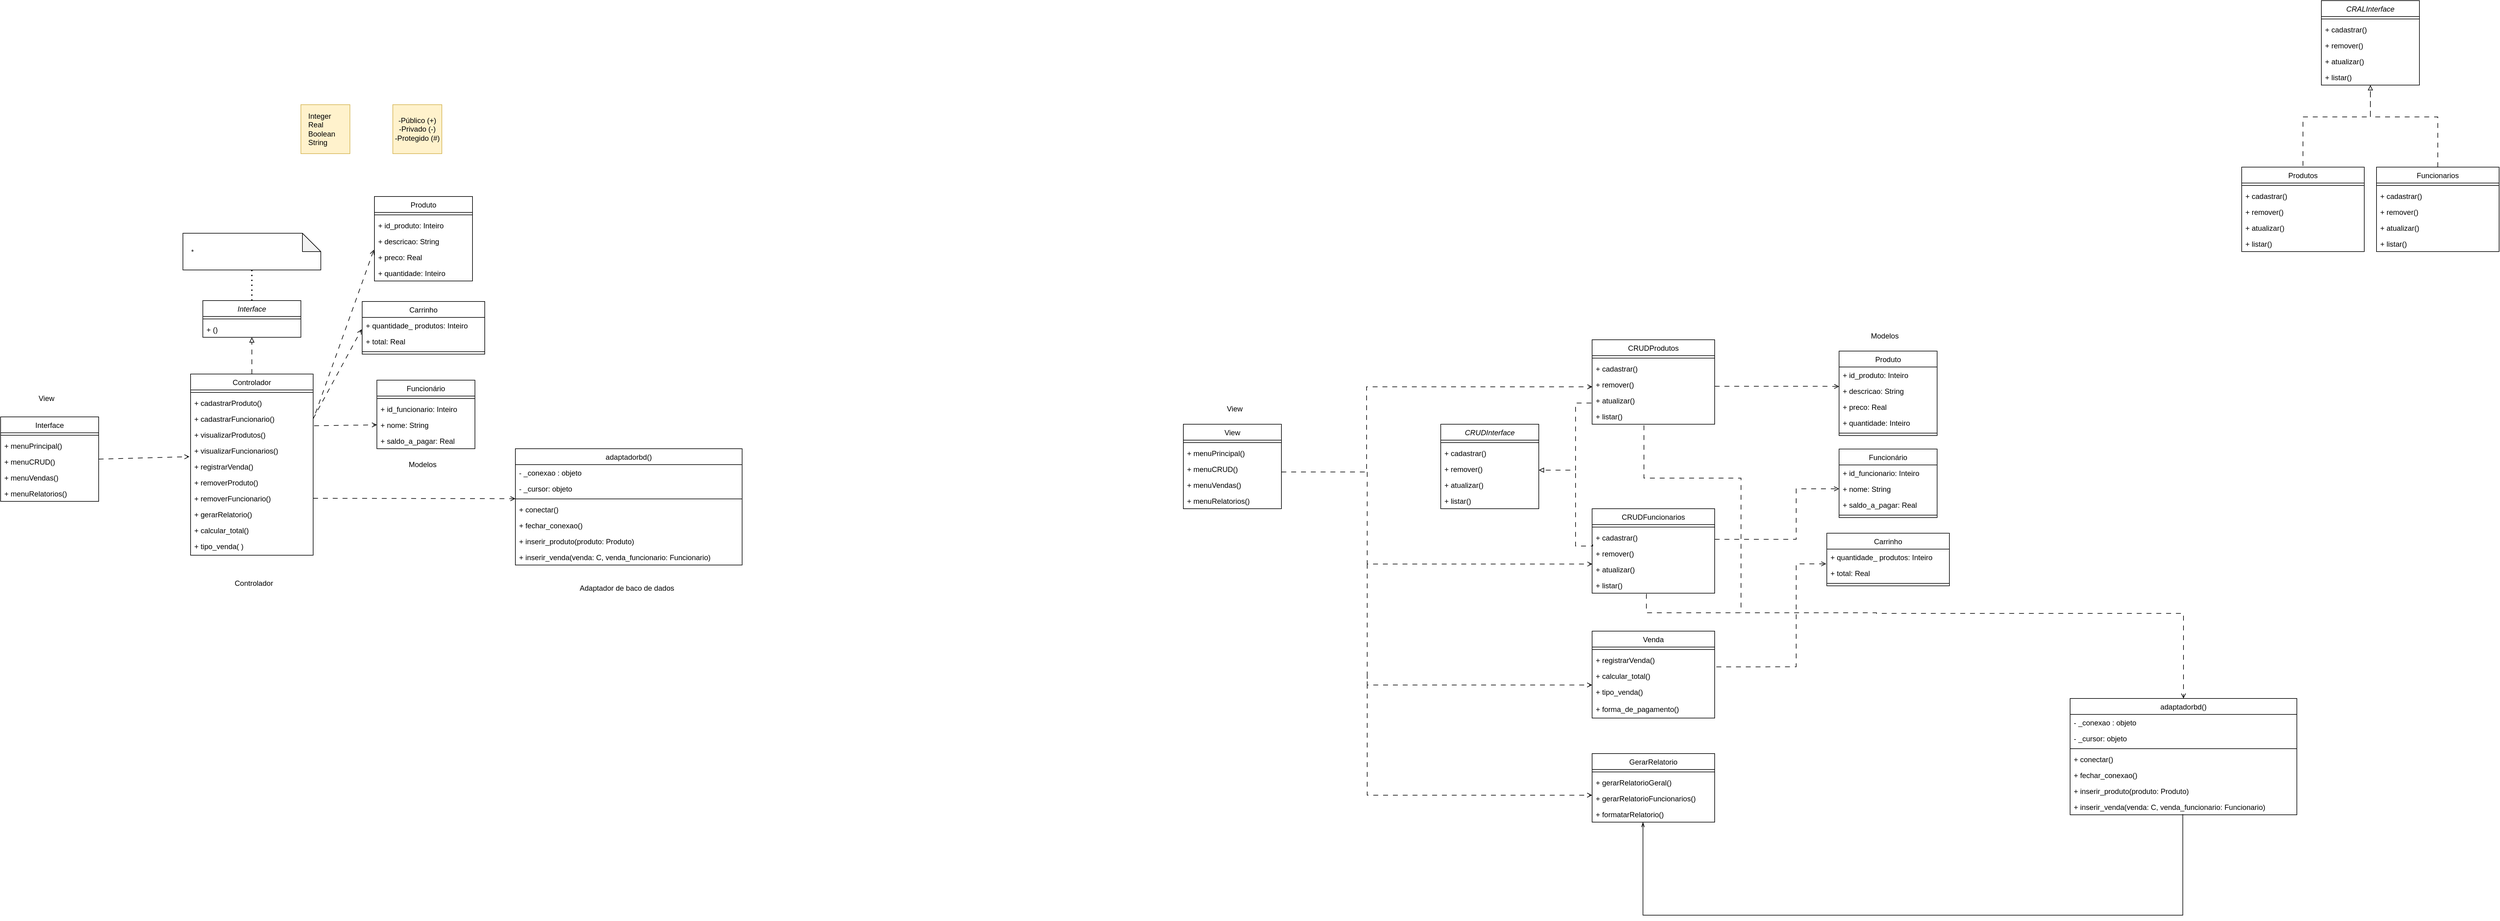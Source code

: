 <mxfile version="24.9.1">
  <diagram id="C5RBs43oDa-KdzZeNtuy" name="Page-1">
    <mxGraphModel dx="2501" dy="780" grid="1" gridSize="10" guides="1" tooltips="1" connect="1" arrows="1" fold="1" page="1" pageScale="1" pageWidth="827" pageHeight="1169" math="0" shadow="0">
      <root>
        <mxCell id="WIyWlLk6GJQsqaUBKTNV-0" />
        <mxCell id="WIyWlLk6GJQsqaUBKTNV-1" parent="WIyWlLk6GJQsqaUBKTNV-0" />
        <mxCell id="prRlPO60MHq-7r3GyFWO-28" value="" style="whiteSpace=wrap;html=1;aspect=fixed;fillColor=#fff2cc;strokeColor=#d6b656;" parent="WIyWlLk6GJQsqaUBKTNV-1" vertex="1">
          <mxGeometry x="440" y="220" width="80" height="80" as="geometry" />
        </mxCell>
        <mxCell id="zkfFHV4jXpPFQw0GAbJ--6" value="Controlador" style="swimlane;fontStyle=0;align=center;verticalAlign=top;childLayout=stackLayout;horizontal=1;startSize=26;horizontalStack=0;resizeParent=1;resizeLast=0;collapsible=1;marginBottom=0;rounded=0;shadow=0;strokeWidth=1;" parent="WIyWlLk6GJQsqaUBKTNV-1" vertex="1">
          <mxGeometry x="110" y="660" width="200" height="296" as="geometry">
            <mxRectangle x="130" y="380" width="160" height="26" as="alternateBounds" />
          </mxGeometry>
        </mxCell>
        <mxCell id="zkfFHV4jXpPFQw0GAbJ--9" value="" style="line;html=1;strokeWidth=1;align=left;verticalAlign=middle;spacingTop=-1;spacingLeft=3;spacingRight=3;rotatable=0;labelPosition=right;points=[];portConstraint=eastwest;" parent="zkfFHV4jXpPFQw0GAbJ--6" vertex="1">
          <mxGeometry y="26" width="200" height="8" as="geometry" />
        </mxCell>
        <mxCell id="prRlPO60MHq-7r3GyFWO-3" value="+ cadastrarProduto()" style="text;align=left;verticalAlign=top;spacingLeft=4;spacingRight=4;overflow=hidden;rotatable=0;points=[[0,0.5],[1,0.5]];portConstraint=eastwest;" parent="zkfFHV4jXpPFQw0GAbJ--6" vertex="1">
          <mxGeometry y="34" width="200" height="26" as="geometry" />
        </mxCell>
        <mxCell id="prRlPO60MHq-7r3GyFWO-4" value="+ cadastrarFuncionario()" style="text;align=left;verticalAlign=top;spacingLeft=4;spacingRight=4;overflow=hidden;rotatable=0;points=[[0,0.5],[1,0.5]];portConstraint=eastwest;" parent="zkfFHV4jXpPFQw0GAbJ--6" vertex="1">
          <mxGeometry y="60" width="200" height="26" as="geometry" />
        </mxCell>
        <mxCell id="prRlPO60MHq-7r3GyFWO-9" value="+ visualizarProdutos()" style="text;align=left;verticalAlign=top;spacingLeft=4;spacingRight=4;overflow=hidden;rotatable=0;points=[[0,0.5],[1,0.5]];portConstraint=eastwest;" parent="zkfFHV4jXpPFQw0GAbJ--6" vertex="1">
          <mxGeometry y="86" width="200" height="26" as="geometry" />
        </mxCell>
        <mxCell id="prRlPO60MHq-7r3GyFWO-10" value="+ visualizarFuncionarios()" style="text;align=left;verticalAlign=top;spacingLeft=4;spacingRight=4;overflow=hidden;rotatable=0;points=[[0,0.5],[1,0.5]];portConstraint=eastwest;" parent="zkfFHV4jXpPFQw0GAbJ--6" vertex="1">
          <mxGeometry y="112" width="200" height="26" as="geometry" />
        </mxCell>
        <mxCell id="prRlPO60MHq-7r3GyFWO-11" value="+ registrarVenda()" style="text;align=left;verticalAlign=top;spacingLeft=4;spacingRight=4;overflow=hidden;rotatable=0;points=[[0,0.5],[1,0.5]];portConstraint=eastwest;" parent="zkfFHV4jXpPFQw0GAbJ--6" vertex="1">
          <mxGeometry y="138" width="200" height="26" as="geometry" />
        </mxCell>
        <mxCell id="prRlPO60MHq-7r3GyFWO-12" value="+ removerProduto()" style="text;align=left;verticalAlign=top;spacingLeft=4;spacingRight=4;overflow=hidden;rotatable=0;points=[[0,0.5],[1,0.5]];portConstraint=eastwest;" parent="zkfFHV4jXpPFQw0GAbJ--6" vertex="1">
          <mxGeometry y="164" width="200" height="26" as="geometry" />
        </mxCell>
        <mxCell id="prRlPO60MHq-7r3GyFWO-13" value="+ removerFuncionario()" style="text;align=left;verticalAlign=top;spacingLeft=4;spacingRight=4;overflow=hidden;rotatable=0;points=[[0,0.5],[1,0.5]];portConstraint=eastwest;" parent="zkfFHV4jXpPFQw0GAbJ--6" vertex="1">
          <mxGeometry y="190" width="200" height="26" as="geometry" />
        </mxCell>
        <mxCell id="prRlPO60MHq-7r3GyFWO-14" value="+ gerarRelatorio()" style="text;align=left;verticalAlign=top;spacingLeft=4;spacingRight=4;overflow=hidden;rotatable=0;points=[[0,0.5],[1,0.5]];portConstraint=eastwest;" parent="zkfFHV4jXpPFQw0GAbJ--6" vertex="1">
          <mxGeometry y="216" width="200" height="26" as="geometry" />
        </mxCell>
        <mxCell id="prRlPO60MHq-7r3GyFWO-75" value="+ calcular_total()" style="text;align=left;verticalAlign=top;spacingLeft=4;spacingRight=4;overflow=hidden;rotatable=0;points=[[0,0.5],[1,0.5]];portConstraint=eastwest;" parent="zkfFHV4jXpPFQw0GAbJ--6" vertex="1">
          <mxGeometry y="242" width="200" height="26" as="geometry" />
        </mxCell>
        <mxCell id="prRlPO60MHq-7r3GyFWO-76" value="+ tipo_venda( )" style="text;align=left;verticalAlign=top;spacingLeft=4;spacingRight=4;overflow=hidden;rotatable=0;points=[[0,0.5],[1,0.5]];portConstraint=eastwest;" parent="zkfFHV4jXpPFQw0GAbJ--6" vertex="1">
          <mxGeometry y="268" width="200" height="28" as="geometry" />
        </mxCell>
        <mxCell id="prRlPO60MHq-7r3GyFWO-15" value="Produto" style="swimlane;fontStyle=0;align=center;verticalAlign=top;childLayout=stackLayout;horizontal=1;startSize=26;horizontalStack=0;resizeParent=1;resizeLast=0;collapsible=1;marginBottom=0;rounded=0;shadow=0;strokeWidth=1;" parent="WIyWlLk6GJQsqaUBKTNV-1" vertex="1">
          <mxGeometry x="410" y="370" width="160" height="138" as="geometry">
            <mxRectangle x="130" y="380" width="160" height="26" as="alternateBounds" />
          </mxGeometry>
        </mxCell>
        <mxCell id="prRlPO60MHq-7r3GyFWO-16" value="" style="line;html=1;strokeWidth=1;align=left;verticalAlign=middle;spacingTop=-1;spacingLeft=3;spacingRight=3;rotatable=0;labelPosition=right;points=[];portConstraint=eastwest;" parent="prRlPO60MHq-7r3GyFWO-15" vertex="1">
          <mxGeometry y="26" width="160" height="8" as="geometry" />
        </mxCell>
        <mxCell id="prRlPO60MHq-7r3GyFWO-56" value="+ id_produto: Inteiro" style="text;align=left;verticalAlign=top;spacingLeft=4;spacingRight=4;overflow=hidden;rotatable=0;points=[[0,0.5],[1,0.5]];portConstraint=eastwest;" parent="prRlPO60MHq-7r3GyFWO-15" vertex="1">
          <mxGeometry y="34" width="160" height="26" as="geometry" />
        </mxCell>
        <mxCell id="prRlPO60MHq-7r3GyFWO-17" value="+ descricao: String" style="text;align=left;verticalAlign=top;spacingLeft=4;spacingRight=4;overflow=hidden;rotatable=0;points=[[0,0.5],[1,0.5]];portConstraint=eastwest;" parent="prRlPO60MHq-7r3GyFWO-15" vertex="1">
          <mxGeometry y="60" width="160" height="26" as="geometry" />
        </mxCell>
        <mxCell id="prRlPO60MHq-7r3GyFWO-18" value="+ preco: Real" style="text;align=left;verticalAlign=top;spacingLeft=4;spacingRight=4;overflow=hidden;rotatable=0;points=[[0,0.5],[1,0.5]];portConstraint=eastwest;" parent="prRlPO60MHq-7r3GyFWO-15" vertex="1">
          <mxGeometry y="86" width="160" height="26" as="geometry" />
        </mxCell>
        <mxCell id="prRlPO60MHq-7r3GyFWO-19" value="+ quantidade: Inteiro" style="text;align=left;verticalAlign=top;spacingLeft=4;spacingRight=4;overflow=hidden;rotatable=0;points=[[0,0.5],[1,0.5]];portConstraint=eastwest;" parent="prRlPO60MHq-7r3GyFWO-15" vertex="1">
          <mxGeometry y="112" width="160" height="26" as="geometry" />
        </mxCell>
        <mxCell id="prRlPO60MHq-7r3GyFWO-25" value="-Público (+)&lt;br&gt;-Privado (-)&lt;br&gt;-Protegido (#)" style="text;html=1;align=center;verticalAlign=middle;whiteSpace=wrap;rounded=0;" parent="WIyWlLk6GJQsqaUBKTNV-1" vertex="1">
          <mxGeometry x="440" y="220" width="80" height="80" as="geometry" />
        </mxCell>
        <mxCell id="prRlPO60MHq-7r3GyFWO-26" value="" style="whiteSpace=wrap;html=1;aspect=fixed;fillColor=#fff2cc;strokeColor=#d6b656;" parent="WIyWlLk6GJQsqaUBKTNV-1" vertex="1">
          <mxGeometry x="290" y="220" width="80" height="80" as="geometry" />
        </mxCell>
        <mxCell id="prRlPO60MHq-7r3GyFWO-27" value="Integer&lt;div&gt;Real&lt;/div&gt;&lt;div&gt;Boolean&lt;/div&gt;&lt;div&gt;String&lt;/div&gt;" style="text;html=1;align=left;verticalAlign=middle;whiteSpace=wrap;rounded=0;" parent="WIyWlLk6GJQsqaUBKTNV-1" vertex="1">
          <mxGeometry x="300" y="230" width="60" height="60" as="geometry" />
        </mxCell>
        <mxCell id="prRlPO60MHq-7r3GyFWO-29" value="Funcionário" style="swimlane;fontStyle=0;align=center;verticalAlign=top;childLayout=stackLayout;horizontal=1;startSize=26;horizontalStack=0;resizeParent=1;resizeLast=0;collapsible=1;marginBottom=0;rounded=0;shadow=0;strokeWidth=1;" parent="WIyWlLk6GJQsqaUBKTNV-1" vertex="1">
          <mxGeometry x="414" y="670" width="160" height="112" as="geometry">
            <mxRectangle x="130" y="380" width="160" height="26" as="alternateBounds" />
          </mxGeometry>
        </mxCell>
        <mxCell id="prRlPO60MHq-7r3GyFWO-30" value="" style="line;html=1;strokeWidth=1;align=left;verticalAlign=middle;spacingTop=-1;spacingLeft=3;spacingRight=3;rotatable=0;labelPosition=right;points=[];portConstraint=eastwest;" parent="prRlPO60MHq-7r3GyFWO-29" vertex="1">
          <mxGeometry y="26" width="160" height="8" as="geometry" />
        </mxCell>
        <mxCell id="prRlPO60MHq-7r3GyFWO-55" value="+ id_funcionario: Inteiro" style="text;align=left;verticalAlign=top;spacingLeft=4;spacingRight=4;overflow=hidden;rotatable=0;points=[[0,0.5],[1,0.5]];portConstraint=eastwest;" parent="prRlPO60MHq-7r3GyFWO-29" vertex="1">
          <mxGeometry y="34" width="160" height="26" as="geometry" />
        </mxCell>
        <mxCell id="prRlPO60MHq-7r3GyFWO-31" value="+ nome: String" style="text;align=left;verticalAlign=top;spacingLeft=4;spacingRight=4;overflow=hidden;rotatable=0;points=[[0,0.5],[1,0.5]];portConstraint=eastwest;" parent="prRlPO60MHq-7r3GyFWO-29" vertex="1">
          <mxGeometry y="60" width="160" height="26" as="geometry" />
        </mxCell>
        <mxCell id="prRlPO60MHq-7r3GyFWO-32" value="+ saldo_a_pagar: Real" style="text;align=left;verticalAlign=top;spacingLeft=4;spacingRight=4;overflow=hidden;rotatable=0;points=[[0,0.5],[1,0.5]];portConstraint=eastwest;" parent="prRlPO60MHq-7r3GyFWO-29" vertex="1">
          <mxGeometry y="86" width="160" height="26" as="geometry" />
        </mxCell>
        <mxCell id="prRlPO60MHq-7r3GyFWO-34" value="" style="endArrow=open;html=1;rounded=0;dashed=1;endFill=0;dashPattern=8 8;exitX=1;exitY=0.5;exitDx=0;exitDy=0;" parent="WIyWlLk6GJQsqaUBKTNV-1" source="prRlPO60MHq-7r3GyFWO-35" edge="1">
          <mxGeometry width="50" height="50" relative="1" as="geometry">
            <mxPoint x="-50" y="797" as="sourcePoint" />
            <mxPoint x="108" y="795" as="targetPoint" />
          </mxGeometry>
        </mxCell>
        <mxCell id="prRlPO60MHq-7r3GyFWO-35" value="Interface" style="swimlane;fontStyle=0;align=center;verticalAlign=top;childLayout=stackLayout;horizontal=1;startSize=26;horizontalStack=0;resizeParent=1;resizeLast=0;collapsible=1;marginBottom=0;rounded=0;shadow=0;strokeWidth=1;" parent="WIyWlLk6GJQsqaUBKTNV-1" vertex="1">
          <mxGeometry x="-200" y="730" width="160" height="138" as="geometry">
            <mxRectangle x="340" y="380" width="170" height="26" as="alternateBounds" />
          </mxGeometry>
        </mxCell>
        <mxCell id="prRlPO60MHq-7r3GyFWO-36" value="" style="line;html=1;strokeWidth=1;align=left;verticalAlign=middle;spacingTop=-1;spacingLeft=3;spacingRight=3;rotatable=0;labelPosition=right;points=[];portConstraint=eastwest;" parent="prRlPO60MHq-7r3GyFWO-35" vertex="1">
          <mxGeometry y="26" width="160" height="8" as="geometry" />
        </mxCell>
        <mxCell id="prRlPO60MHq-7r3GyFWO-37" value="+ menuPrincipal()" style="text;align=left;verticalAlign=top;spacingLeft=4;spacingRight=4;overflow=hidden;rotatable=0;points=[[0,0.5],[1,0.5]];portConstraint=eastwest;" parent="prRlPO60MHq-7r3GyFWO-35" vertex="1">
          <mxGeometry y="34" width="160" height="26" as="geometry" />
        </mxCell>
        <mxCell id="hAtutP5H7CcUfBfFtcGB-0" value="+ menuCRUD()" style="text;align=left;verticalAlign=top;spacingLeft=4;spacingRight=4;overflow=hidden;rotatable=0;points=[[0,0.5],[1,0.5]];portConstraint=eastwest;" parent="prRlPO60MHq-7r3GyFWO-35" vertex="1">
          <mxGeometry y="60" width="160" height="26" as="geometry" />
        </mxCell>
        <mxCell id="prRlPO60MHq-7r3GyFWO-39" value="+ menuVendas()" style="text;align=left;verticalAlign=top;spacingLeft=4;spacingRight=4;overflow=hidden;rotatable=0;points=[[0,0.5],[1,0.5]];portConstraint=eastwest;" parent="prRlPO60MHq-7r3GyFWO-35" vertex="1">
          <mxGeometry y="86" width="160" height="26" as="geometry" />
        </mxCell>
        <mxCell id="prRlPO60MHq-7r3GyFWO-38" value="+ menuRelatorios()" style="text;align=left;verticalAlign=top;spacingLeft=4;spacingRight=4;overflow=hidden;rotatable=0;points=[[0,0.5],[1,0.5]];portConstraint=eastwest;" parent="prRlPO60MHq-7r3GyFWO-35" vertex="1">
          <mxGeometry y="112" width="160" height="26" as="geometry" />
        </mxCell>
        <mxCell id="prRlPO60MHq-7r3GyFWO-40" value="" style="endArrow=open;html=1;rounded=0;dashed=1;endFill=0;dashPattern=8 8;exitX=1.019;exitY=0.154;exitDx=0;exitDy=0;exitPerimeter=0;entryX=-0.006;entryY=0.038;entryDx=0;entryDy=0;entryPerimeter=0;" parent="WIyWlLk6GJQsqaUBKTNV-1" source="prRlPO60MHq-7r3GyFWO-4" target="prRlPO60MHq-7r3GyFWO-18" edge="1">
          <mxGeometry width="50" height="50" relative="1" as="geometry">
            <mxPoint x="-30" y="806" as="sourcePoint" />
            <mxPoint x="118" y="805" as="targetPoint" />
          </mxGeometry>
        </mxCell>
        <mxCell id="prRlPO60MHq-7r3GyFWO-41" value="" style="endArrow=open;html=1;rounded=0;dashed=1;endFill=0;dashPattern=8 8;entryX=0;entryY=0.5;entryDx=0;entryDy=0;exitX=1.008;exitY=-0.058;exitDx=0;exitDy=0;exitPerimeter=0;" parent="WIyWlLk6GJQsqaUBKTNV-1" source="prRlPO60MHq-7r3GyFWO-9" target="prRlPO60MHq-7r3GyFWO-31" edge="1">
          <mxGeometry width="50" height="50" relative="1" as="geometry">
            <mxPoint x="311" y="743" as="sourcePoint" />
            <mxPoint x="399" y="631" as="targetPoint" />
          </mxGeometry>
        </mxCell>
        <mxCell id="prRlPO60MHq-7r3GyFWO-42" value="" style="endArrow=open;html=1;rounded=0;dashed=1;endFill=0;dashPattern=8 8;exitX=1;exitY=0.5;exitDx=0;exitDy=0;" parent="WIyWlLk6GJQsqaUBKTNV-1" source="prRlPO60MHq-7r3GyFWO-13" target="prRlPO60MHq-7r3GyFWO-44" edge="1">
          <mxGeometry width="50" height="50" relative="1" as="geometry">
            <mxPoint x="273.04" y="840.0" as="sourcePoint" />
            <mxPoint x="620" y="830" as="targetPoint" />
            <Array as="points" />
          </mxGeometry>
        </mxCell>
        <mxCell id="prRlPO60MHq-7r3GyFWO-43" value="adaptadorbd()" style="swimlane;fontStyle=0;align=center;verticalAlign=top;childLayout=stackLayout;horizontal=1;startSize=26;horizontalStack=0;resizeParent=1;resizeLast=0;collapsible=1;marginBottom=0;rounded=0;shadow=0;strokeWidth=1;" parent="WIyWlLk6GJQsqaUBKTNV-1" vertex="1">
          <mxGeometry x="640" y="782" width="370" height="190" as="geometry">
            <mxRectangle x="130" y="380" width="160" height="26" as="alternateBounds" />
          </mxGeometry>
        </mxCell>
        <mxCell id="prRlPO60MHq-7r3GyFWO-45" value="- _conexao : objeto" style="text;align=left;verticalAlign=top;spacingLeft=4;spacingRight=4;overflow=hidden;rotatable=0;points=[[0,0.5],[1,0.5]];portConstraint=eastwest;" parent="prRlPO60MHq-7r3GyFWO-43" vertex="1">
          <mxGeometry y="26" width="370" height="26" as="geometry" />
        </mxCell>
        <mxCell id="prRlPO60MHq-7r3GyFWO-61" value="- _cursor: objeto" style="text;align=left;verticalAlign=top;spacingLeft=4;spacingRight=4;overflow=hidden;rotatable=0;points=[[0,0.5],[1,0.5]];portConstraint=eastwest;" parent="prRlPO60MHq-7r3GyFWO-43" vertex="1">
          <mxGeometry y="52" width="370" height="26" as="geometry" />
        </mxCell>
        <mxCell id="prRlPO60MHq-7r3GyFWO-44" value="" style="line;html=1;strokeWidth=1;align=left;verticalAlign=middle;spacingTop=-1;spacingLeft=3;spacingRight=3;rotatable=0;labelPosition=right;points=[];portConstraint=eastwest;" parent="prRlPO60MHq-7r3GyFWO-43" vertex="1">
          <mxGeometry y="78" width="370" height="8" as="geometry" />
        </mxCell>
        <mxCell id="prRlPO60MHq-7r3GyFWO-46" value="+ conectar()" style="text;align=left;verticalAlign=top;spacingLeft=4;spacingRight=4;overflow=hidden;rotatable=0;points=[[0,0.5],[1,0.5]];portConstraint=eastwest;" parent="prRlPO60MHq-7r3GyFWO-43" vertex="1">
          <mxGeometry y="86" width="370" height="26" as="geometry" />
        </mxCell>
        <mxCell id="prRlPO60MHq-7r3GyFWO-63" value="+ fechar_conexao()" style="text;align=left;verticalAlign=top;spacingLeft=4;spacingRight=4;overflow=hidden;rotatable=0;points=[[0,0.5],[1,0.5]];portConstraint=eastwest;" parent="prRlPO60MHq-7r3GyFWO-43" vertex="1">
          <mxGeometry y="112" width="370" height="26" as="geometry" />
        </mxCell>
        <mxCell id="prRlPO60MHq-7r3GyFWO-64" value="+ inserir_produto(produto: Produto)" style="text;align=left;verticalAlign=top;spacingLeft=4;spacingRight=4;overflow=hidden;rotatable=0;points=[[0,0.5],[1,0.5]];portConstraint=eastwest;" parent="prRlPO60MHq-7r3GyFWO-43" vertex="1">
          <mxGeometry y="138" width="370" height="26" as="geometry" />
        </mxCell>
        <mxCell id="prRlPO60MHq-7r3GyFWO-67" value="+ inserir_venda(venda: C, venda_funcionario: Funcionario)" style="text;align=left;verticalAlign=top;spacingLeft=4;spacingRight=4;overflow=hidden;rotatable=0;points=[[0,0.5],[1,0.5]];portConstraint=eastwest;" parent="prRlPO60MHq-7r3GyFWO-43" vertex="1">
          <mxGeometry y="164" width="370" height="26" as="geometry" />
        </mxCell>
        <mxCell id="prRlPO60MHq-7r3GyFWO-48" value="Interface" style="swimlane;fontStyle=2;align=center;verticalAlign=top;childLayout=stackLayout;horizontal=1;startSize=26;horizontalStack=0;resizeParent=1;resizeLast=0;collapsible=1;marginBottom=0;rounded=0;shadow=0;strokeWidth=1;" parent="WIyWlLk6GJQsqaUBKTNV-1" vertex="1">
          <mxGeometry x="130" y="540" width="160" height="60" as="geometry">
            <mxRectangle x="130" y="380" width="160" height="26" as="alternateBounds" />
          </mxGeometry>
        </mxCell>
        <mxCell id="prRlPO60MHq-7r3GyFWO-49" value="" style="line;html=1;strokeWidth=1;align=left;verticalAlign=middle;spacingTop=-1;spacingLeft=3;spacingRight=3;rotatable=0;labelPosition=right;points=[];portConstraint=eastwest;" parent="prRlPO60MHq-7r3GyFWO-48" vertex="1">
          <mxGeometry y="26" width="160" height="8" as="geometry" />
        </mxCell>
        <mxCell id="prRlPO60MHq-7r3GyFWO-50" value="+ ()" style="text;align=left;verticalAlign=top;spacingLeft=4;spacingRight=4;overflow=hidden;rotatable=0;points=[[0,0.5],[1,0.5]];portConstraint=eastwest;" parent="prRlPO60MHq-7r3GyFWO-48" vertex="1">
          <mxGeometry y="34" width="160" height="26" as="geometry" />
        </mxCell>
        <mxCell id="prRlPO60MHq-7r3GyFWO-53" value="" style="endArrow=block;html=1;rounded=0;dashed=1;endFill=0;dashPattern=8 8;exitX=0.5;exitY=0;exitDx=0;exitDy=0;entryX=0.5;entryY=1;entryDx=0;entryDy=0;" parent="WIyWlLk6GJQsqaUBKTNV-1" source="zkfFHV4jXpPFQw0GAbJ--6" target="prRlPO60MHq-7r3GyFWO-48" edge="1">
          <mxGeometry width="50" height="50" relative="1" as="geometry">
            <mxPoint x="283" y="734" as="sourcePoint" />
            <mxPoint x="190.64" y="566.988" as="targetPoint" />
          </mxGeometry>
        </mxCell>
        <mxCell id="prRlPO60MHq-7r3GyFWO-57" value="" style="shape=note;whiteSpace=wrap;html=1;backgroundOutline=1;darkOpacity=0.05;" parent="WIyWlLk6GJQsqaUBKTNV-1" vertex="1">
          <mxGeometry x="97.5" y="430" width="225" height="60" as="geometry" />
        </mxCell>
        <mxCell id="prRlPO60MHq-7r3GyFWO-58" value="" style="endArrow=none;dashed=1;html=1;dashPattern=1 3;strokeWidth=2;rounded=0;exitX=0.5;exitY=0;exitDx=0;exitDy=0;entryX=0.5;entryY=1;entryDx=0;entryDy=0;entryPerimeter=0;" parent="WIyWlLk6GJQsqaUBKTNV-1" source="prRlPO60MHq-7r3GyFWO-48" target="prRlPO60MHq-7r3GyFWO-57" edge="1">
          <mxGeometry width="50" height="50" relative="1" as="geometry">
            <mxPoint x="210" y="620" as="sourcePoint" />
            <mxPoint x="260" y="570" as="targetPoint" />
          </mxGeometry>
        </mxCell>
        <mxCell id="prRlPO60MHq-7r3GyFWO-60" value="&lt;span style=&quot;font-size: 11px;&quot;&gt;*&lt;/span&gt;" style="text;html=1;align=left;verticalAlign=middle;whiteSpace=wrap;rounded=0;" parent="WIyWlLk6GJQsqaUBKTNV-1" vertex="1">
          <mxGeometry x="109" y="430" width="180" height="60" as="geometry" />
        </mxCell>
        <mxCell id="prRlPO60MHq-7r3GyFWO-69" value="Carrinho" style="swimlane;fontStyle=0;align=center;verticalAlign=top;childLayout=stackLayout;horizontal=1;startSize=26;horizontalStack=0;resizeParent=1;resizeLast=0;collapsible=1;marginBottom=0;rounded=0;shadow=0;strokeWidth=1;" parent="WIyWlLk6GJQsqaUBKTNV-1" vertex="1">
          <mxGeometry x="390" y="541.5" width="200" height="86" as="geometry">
            <mxRectangle x="130" y="380" width="160" height="26" as="alternateBounds" />
          </mxGeometry>
        </mxCell>
        <mxCell id="prRlPO60MHq-7r3GyFWO-71" value="+ quantidade_ produtos: Inteiro" style="text;align=left;verticalAlign=top;spacingLeft=4;spacingRight=4;overflow=hidden;rotatable=0;points=[[0,0.5],[1,0.5]];portConstraint=eastwest;" parent="prRlPO60MHq-7r3GyFWO-69" vertex="1">
          <mxGeometry y="26" width="200" height="26" as="geometry" />
        </mxCell>
        <mxCell id="prRlPO60MHq-7r3GyFWO-72" value="+ total: Real" style="text;align=left;verticalAlign=top;spacingLeft=4;spacingRight=4;overflow=hidden;rotatable=0;points=[[0,0.5],[1,0.5]];portConstraint=eastwest;" parent="prRlPO60MHq-7r3GyFWO-69" vertex="1">
          <mxGeometry y="52" width="200" height="26" as="geometry" />
        </mxCell>
        <mxCell id="prRlPO60MHq-7r3GyFWO-70" value="" style="line;html=1;strokeWidth=1;align=left;verticalAlign=middle;spacingTop=-1;spacingLeft=3;spacingRight=3;rotatable=0;labelPosition=right;points=[];portConstraint=eastwest;" parent="prRlPO60MHq-7r3GyFWO-69" vertex="1">
          <mxGeometry y="78" width="200" height="8" as="geometry" />
        </mxCell>
        <mxCell id="prRlPO60MHq-7r3GyFWO-77" value="" style="endArrow=open;html=1;rounded=0;dashed=1;endFill=0;dashPattern=8 8;exitX=1;exitY=0.5;exitDx=0;exitDy=0;entryX=-0.004;entryY=0.743;entryDx=0;entryDy=0;entryPerimeter=0;" parent="WIyWlLk6GJQsqaUBKTNV-1" source="prRlPO60MHq-7r3GyFWO-4" target="prRlPO60MHq-7r3GyFWO-71" edge="1">
          <mxGeometry width="50" height="50" relative="1" as="geometry">
            <mxPoint x="324" y="734" as="sourcePoint" />
            <mxPoint x="419" y="613" as="targetPoint" />
          </mxGeometry>
        </mxCell>
        <mxCell id="DAiec5-PZbH9VufMHsuQ-0" value="View" style="text;html=1;align=left;verticalAlign=middle;whiteSpace=wrap;rounded=0;" parent="WIyWlLk6GJQsqaUBKTNV-1" vertex="1">
          <mxGeometry x="-140" y="670" width="60" height="60" as="geometry" />
        </mxCell>
        <mxCell id="DAiec5-PZbH9VufMHsuQ-1" value="Controlador" style="text;html=1;align=left;verticalAlign=middle;whiteSpace=wrap;rounded=0;" parent="WIyWlLk6GJQsqaUBKTNV-1" vertex="1">
          <mxGeometry x="180" y="972" width="60" height="60" as="geometry" />
        </mxCell>
        <mxCell id="DAiec5-PZbH9VufMHsuQ-3" value="Modelos" style="text;html=1;align=left;verticalAlign=middle;whiteSpace=wrap;rounded=0;" parent="WIyWlLk6GJQsqaUBKTNV-1" vertex="1">
          <mxGeometry x="464" y="778" width="60" height="60" as="geometry" />
        </mxCell>
        <mxCell id="DAiec5-PZbH9VufMHsuQ-4" value="Adaptador de baco de dados" style="text;html=1;align=left;verticalAlign=middle;whiteSpace=wrap;rounded=0;" parent="WIyWlLk6GJQsqaUBKTNV-1" vertex="1">
          <mxGeometry x="742.5" y="980" width="165" height="60" as="geometry" />
        </mxCell>
        <mxCell id="DAiec5-PZbH9VufMHsuQ-73" value="Produto" style="swimlane;fontStyle=0;align=center;verticalAlign=top;childLayout=stackLayout;horizontal=1;startSize=26;horizontalStack=0;resizeParent=1;resizeLast=0;collapsible=1;marginBottom=0;rounded=0;shadow=0;strokeWidth=1;" parent="WIyWlLk6GJQsqaUBKTNV-1" vertex="1">
          <mxGeometry x="2800" y="622.5" width="160" height="138" as="geometry">
            <mxRectangle x="130" y="380" width="160" height="26" as="alternateBounds" />
          </mxGeometry>
        </mxCell>
        <mxCell id="DAiec5-PZbH9VufMHsuQ-75" value="+ id_produto: Inteiro" style="text;align=left;verticalAlign=top;spacingLeft=4;spacingRight=4;overflow=hidden;rotatable=0;points=[[0,0.5],[1,0.5]];portConstraint=eastwest;" parent="DAiec5-PZbH9VufMHsuQ-73" vertex="1">
          <mxGeometry y="26" width="160" height="26" as="geometry" />
        </mxCell>
        <mxCell id="DAiec5-PZbH9VufMHsuQ-76" value="+ descricao: String" style="text;align=left;verticalAlign=top;spacingLeft=4;spacingRight=4;overflow=hidden;rotatable=0;points=[[0,0.5],[1,0.5]];portConstraint=eastwest;" parent="DAiec5-PZbH9VufMHsuQ-73" vertex="1">
          <mxGeometry y="52" width="160" height="26" as="geometry" />
        </mxCell>
        <mxCell id="DAiec5-PZbH9VufMHsuQ-77" value="+ preco: Real" style="text;align=left;verticalAlign=top;spacingLeft=4;spacingRight=4;overflow=hidden;rotatable=0;points=[[0,0.5],[1,0.5]];portConstraint=eastwest;" parent="DAiec5-PZbH9VufMHsuQ-73" vertex="1">
          <mxGeometry y="78" width="160" height="26" as="geometry" />
        </mxCell>
        <mxCell id="DAiec5-PZbH9VufMHsuQ-78" value="+ quantidade: Inteiro" style="text;align=left;verticalAlign=top;spacingLeft=4;spacingRight=4;overflow=hidden;rotatable=0;points=[[0,0.5],[1,0.5]];portConstraint=eastwest;" parent="DAiec5-PZbH9VufMHsuQ-73" vertex="1">
          <mxGeometry y="104" width="160" height="26" as="geometry" />
        </mxCell>
        <mxCell id="DAiec5-PZbH9VufMHsuQ-74" value="" style="line;html=1;strokeWidth=1;align=left;verticalAlign=middle;spacingTop=-1;spacingLeft=3;spacingRight=3;rotatable=0;labelPosition=right;points=[];portConstraint=eastwest;" parent="DAiec5-PZbH9VufMHsuQ-73" vertex="1">
          <mxGeometry y="130" width="160" height="8" as="geometry" />
        </mxCell>
        <mxCell id="DAiec5-PZbH9VufMHsuQ-79" value="Funcionário" style="swimlane;fontStyle=0;align=center;verticalAlign=top;childLayout=stackLayout;horizontal=1;startSize=26;horizontalStack=0;resizeParent=1;resizeLast=0;collapsible=1;marginBottom=0;rounded=0;shadow=0;strokeWidth=1;" parent="WIyWlLk6GJQsqaUBKTNV-1" vertex="1">
          <mxGeometry x="2800" y="782.5" width="160" height="112" as="geometry">
            <mxRectangle x="130" y="380" width="160" height="26" as="alternateBounds" />
          </mxGeometry>
        </mxCell>
        <mxCell id="DAiec5-PZbH9VufMHsuQ-81" value="+ id_funcionario: Inteiro" style="text;align=left;verticalAlign=top;spacingLeft=4;spacingRight=4;overflow=hidden;rotatable=0;points=[[0,0.5],[1,0.5]];portConstraint=eastwest;" parent="DAiec5-PZbH9VufMHsuQ-79" vertex="1">
          <mxGeometry y="26" width="160" height="26" as="geometry" />
        </mxCell>
        <mxCell id="DAiec5-PZbH9VufMHsuQ-82" value="+ nome: String" style="text;align=left;verticalAlign=top;spacingLeft=4;spacingRight=4;overflow=hidden;rotatable=0;points=[[0,0.5],[1,0.5]];portConstraint=eastwest;" parent="DAiec5-PZbH9VufMHsuQ-79" vertex="1">
          <mxGeometry y="52" width="160" height="26" as="geometry" />
        </mxCell>
        <mxCell id="DAiec5-PZbH9VufMHsuQ-83" value="+ saldo_a_pagar: Real" style="text;align=left;verticalAlign=top;spacingLeft=4;spacingRight=4;overflow=hidden;rotatable=0;points=[[0,0.5],[1,0.5]];portConstraint=eastwest;" parent="DAiec5-PZbH9VufMHsuQ-79" vertex="1">
          <mxGeometry y="78" width="160" height="26" as="geometry" />
        </mxCell>
        <mxCell id="DAiec5-PZbH9VufMHsuQ-80" value="" style="line;html=1;strokeWidth=1;align=left;verticalAlign=middle;spacingTop=-1;spacingLeft=3;spacingRight=3;rotatable=0;labelPosition=right;points=[];portConstraint=eastwest;" parent="DAiec5-PZbH9VufMHsuQ-79" vertex="1">
          <mxGeometry y="104" width="160" height="8" as="geometry" />
        </mxCell>
        <mxCell id="DAiec5-PZbH9VufMHsuQ-85" value="View" style="swimlane;fontStyle=0;align=center;verticalAlign=top;childLayout=stackLayout;horizontal=1;startSize=26;horizontalStack=0;resizeParent=1;resizeLast=0;collapsible=1;marginBottom=0;rounded=0;shadow=0;strokeWidth=1;" parent="WIyWlLk6GJQsqaUBKTNV-1" vertex="1">
          <mxGeometry x="1730" y="742" width="160" height="138" as="geometry">
            <mxRectangle x="340" y="380" width="170" height="26" as="alternateBounds" />
          </mxGeometry>
        </mxCell>
        <mxCell id="DAiec5-PZbH9VufMHsuQ-86" value="" style="line;html=1;strokeWidth=1;align=left;verticalAlign=middle;spacingTop=-1;spacingLeft=3;spacingRight=3;rotatable=0;labelPosition=right;points=[];portConstraint=eastwest;" parent="DAiec5-PZbH9VufMHsuQ-85" vertex="1">
          <mxGeometry y="26" width="160" height="8" as="geometry" />
        </mxCell>
        <mxCell id="DAiec5-PZbH9VufMHsuQ-87" value="+ menuPrincipal()" style="text;align=left;verticalAlign=top;spacingLeft=4;spacingRight=4;overflow=hidden;rotatable=0;points=[[0,0.5],[1,0.5]];portConstraint=eastwest;" parent="DAiec5-PZbH9VufMHsuQ-85" vertex="1">
          <mxGeometry y="34" width="160" height="26" as="geometry" />
        </mxCell>
        <mxCell id="DAiec5-PZbH9VufMHsuQ-248" value="+ menuCRUD()" style="text;align=left;verticalAlign=top;spacingLeft=4;spacingRight=4;overflow=hidden;rotatable=0;points=[[0,0.5],[1,0.5]];portConstraint=eastwest;" parent="DAiec5-PZbH9VufMHsuQ-85" vertex="1">
          <mxGeometry y="60" width="160" height="26" as="geometry" />
        </mxCell>
        <mxCell id="DAiec5-PZbH9VufMHsuQ-88" value="+ menuVendas()" style="text;align=left;verticalAlign=top;spacingLeft=4;spacingRight=4;overflow=hidden;rotatable=0;points=[[0,0.5],[1,0.5]];portConstraint=eastwest;" parent="DAiec5-PZbH9VufMHsuQ-85" vertex="1">
          <mxGeometry y="86" width="160" height="26" as="geometry" />
        </mxCell>
        <mxCell id="DAiec5-PZbH9VufMHsuQ-89" value="+ menuRelatorios()" style="text;align=left;verticalAlign=top;spacingLeft=4;spacingRight=4;overflow=hidden;rotatable=0;points=[[0,0.5],[1,0.5]];portConstraint=eastwest;" parent="DAiec5-PZbH9VufMHsuQ-85" vertex="1">
          <mxGeometry y="112" width="160" height="26" as="geometry" />
        </mxCell>
        <mxCell id="DAiec5-PZbH9VufMHsuQ-93" value="adaptadorbd()" style="swimlane;fontStyle=0;align=center;verticalAlign=top;childLayout=stackLayout;horizontal=1;startSize=26;horizontalStack=0;resizeParent=1;resizeLast=0;collapsible=1;marginBottom=0;rounded=0;shadow=0;strokeWidth=1;" parent="WIyWlLk6GJQsqaUBKTNV-1" vertex="1">
          <mxGeometry x="3177" y="1190" width="370" height="190" as="geometry">
            <mxRectangle x="130" y="380" width="160" height="26" as="alternateBounds" />
          </mxGeometry>
        </mxCell>
        <mxCell id="DAiec5-PZbH9VufMHsuQ-94" value="- _conexao : objeto" style="text;align=left;verticalAlign=top;spacingLeft=4;spacingRight=4;overflow=hidden;rotatable=0;points=[[0,0.5],[1,0.5]];portConstraint=eastwest;" parent="DAiec5-PZbH9VufMHsuQ-93" vertex="1">
          <mxGeometry y="26" width="370" height="26" as="geometry" />
        </mxCell>
        <mxCell id="DAiec5-PZbH9VufMHsuQ-95" value="- _cursor: objeto" style="text;align=left;verticalAlign=top;spacingLeft=4;spacingRight=4;overflow=hidden;rotatable=0;points=[[0,0.5],[1,0.5]];portConstraint=eastwest;" parent="DAiec5-PZbH9VufMHsuQ-93" vertex="1">
          <mxGeometry y="52" width="370" height="26" as="geometry" />
        </mxCell>
        <mxCell id="DAiec5-PZbH9VufMHsuQ-96" value="" style="line;html=1;strokeWidth=1;align=left;verticalAlign=middle;spacingTop=-1;spacingLeft=3;spacingRight=3;rotatable=0;labelPosition=right;points=[];portConstraint=eastwest;" parent="DAiec5-PZbH9VufMHsuQ-93" vertex="1">
          <mxGeometry y="78" width="370" height="8" as="geometry" />
        </mxCell>
        <mxCell id="DAiec5-PZbH9VufMHsuQ-97" value="+ conectar()" style="text;align=left;verticalAlign=top;spacingLeft=4;spacingRight=4;overflow=hidden;rotatable=0;points=[[0,0.5],[1,0.5]];portConstraint=eastwest;" parent="DAiec5-PZbH9VufMHsuQ-93" vertex="1">
          <mxGeometry y="86" width="370" height="26" as="geometry" />
        </mxCell>
        <mxCell id="DAiec5-PZbH9VufMHsuQ-98" value="+ fechar_conexao()" style="text;align=left;verticalAlign=top;spacingLeft=4;spacingRight=4;overflow=hidden;rotatable=0;points=[[0,0.5],[1,0.5]];portConstraint=eastwest;" parent="DAiec5-PZbH9VufMHsuQ-93" vertex="1">
          <mxGeometry y="112" width="370" height="26" as="geometry" />
        </mxCell>
        <mxCell id="DAiec5-PZbH9VufMHsuQ-99" value="+ inserir_produto(produto: Produto)" style="text;align=left;verticalAlign=top;spacingLeft=4;spacingRight=4;overflow=hidden;rotatable=0;points=[[0,0.5],[1,0.5]];portConstraint=eastwest;" parent="DAiec5-PZbH9VufMHsuQ-93" vertex="1">
          <mxGeometry y="138" width="370" height="26" as="geometry" />
        </mxCell>
        <mxCell id="DAiec5-PZbH9VufMHsuQ-100" value="+ inserir_venda(venda: C, venda_funcionario: Funcionario)" style="text;align=left;verticalAlign=top;spacingLeft=4;spacingRight=4;overflow=hidden;rotatable=0;points=[[0,0.5],[1,0.5]];portConstraint=eastwest;" parent="DAiec5-PZbH9VufMHsuQ-93" vertex="1">
          <mxGeometry y="164" width="370" height="26" as="geometry" />
        </mxCell>
        <mxCell id="DAiec5-PZbH9VufMHsuQ-101" value="CRUDInterface" style="swimlane;fontStyle=2;align=center;verticalAlign=top;childLayout=stackLayout;horizontal=1;startSize=26;horizontalStack=0;resizeParent=1;resizeLast=0;collapsible=1;marginBottom=0;rounded=0;shadow=0;strokeWidth=1;" parent="WIyWlLk6GJQsqaUBKTNV-1" vertex="1">
          <mxGeometry x="2150" y="742" width="160" height="138" as="geometry">
            <mxRectangle x="130" y="380" width="160" height="26" as="alternateBounds" />
          </mxGeometry>
        </mxCell>
        <mxCell id="DAiec5-PZbH9VufMHsuQ-102" value="" style="line;html=1;strokeWidth=1;align=left;verticalAlign=middle;spacingTop=-1;spacingLeft=3;spacingRight=3;rotatable=0;labelPosition=right;points=[];portConstraint=eastwest;" parent="DAiec5-PZbH9VufMHsuQ-101" vertex="1">
          <mxGeometry y="26" width="160" height="8" as="geometry" />
        </mxCell>
        <mxCell id="DAiec5-PZbH9VufMHsuQ-209" value="+ cadastrar()" style="text;align=left;verticalAlign=top;spacingLeft=4;spacingRight=4;overflow=hidden;rotatable=0;points=[[0,0.5],[1,0.5]];portConstraint=eastwest;" parent="DAiec5-PZbH9VufMHsuQ-101" vertex="1">
          <mxGeometry y="34" width="160" height="26" as="geometry" />
        </mxCell>
        <mxCell id="DAiec5-PZbH9VufMHsuQ-207" value="+ remover()" style="text;align=left;verticalAlign=top;spacingLeft=4;spacingRight=4;overflow=hidden;rotatable=0;points=[[0,0.5],[1,0.5]];portConstraint=eastwest;" parent="DAiec5-PZbH9VufMHsuQ-101" vertex="1">
          <mxGeometry y="60" width="160" height="26" as="geometry" />
        </mxCell>
        <mxCell id="DAiec5-PZbH9VufMHsuQ-210" value="+ atualizar()" style="text;align=left;verticalAlign=top;spacingLeft=4;spacingRight=4;overflow=hidden;rotatable=0;points=[[0,0.5],[1,0.5]];portConstraint=eastwest;" parent="DAiec5-PZbH9VufMHsuQ-101" vertex="1">
          <mxGeometry y="86" width="160" height="26" as="geometry" />
        </mxCell>
        <mxCell id="DAiec5-PZbH9VufMHsuQ-211" value="+ listar()" style="text;align=left;verticalAlign=top;spacingLeft=4;spacingRight=4;overflow=hidden;rotatable=0;points=[[0,0.5],[1,0.5]];portConstraint=eastwest;" parent="DAiec5-PZbH9VufMHsuQ-101" vertex="1">
          <mxGeometry y="112" width="160" height="26" as="geometry" />
        </mxCell>
        <mxCell id="DAiec5-PZbH9VufMHsuQ-104" value="" style="endArrow=block;html=1;rounded=0;dashed=1;endFill=0;dashPattern=8 8;edgeStyle=orthogonalEdgeStyle;entryX=1;entryY=0.577;entryDx=0;entryDy=0;entryPerimeter=0;exitX=-0.006;exitY=0.668;exitDx=0;exitDy=0;exitPerimeter=0;" parent="WIyWlLk6GJQsqaUBKTNV-1" source="DAiec5-PZbH9VufMHsuQ-194" target="DAiec5-PZbH9VufMHsuQ-207" edge="1">
          <mxGeometry width="50" height="50" relative="1" as="geometry">
            <mxPoint x="2390" y="708" as="sourcePoint" />
            <mxPoint x="2350" y="817" as="targetPoint" />
            <Array as="points">
              <mxPoint x="2370" y="707" />
              <mxPoint x="2370" y="817" />
            </Array>
          </mxGeometry>
        </mxCell>
        <mxCell id="DAiec5-PZbH9VufMHsuQ-108" value="Carrinho" style="swimlane;fontStyle=0;align=center;verticalAlign=top;childLayout=stackLayout;horizontal=1;startSize=26;horizontalStack=0;resizeParent=1;resizeLast=0;collapsible=1;marginBottom=0;rounded=0;shadow=0;strokeWidth=1;" parent="WIyWlLk6GJQsqaUBKTNV-1" vertex="1">
          <mxGeometry x="2780" y="920" width="200" height="86" as="geometry">
            <mxRectangle x="130" y="380" width="160" height="26" as="alternateBounds" />
          </mxGeometry>
        </mxCell>
        <mxCell id="DAiec5-PZbH9VufMHsuQ-109" value="+ quantidade_ produtos: Inteiro" style="text;align=left;verticalAlign=top;spacingLeft=4;spacingRight=4;overflow=hidden;rotatable=0;points=[[0,0.5],[1,0.5]];portConstraint=eastwest;" parent="DAiec5-PZbH9VufMHsuQ-108" vertex="1">
          <mxGeometry y="26" width="200" height="26" as="geometry" />
        </mxCell>
        <mxCell id="DAiec5-PZbH9VufMHsuQ-110" value="+ total: Real" style="text;align=left;verticalAlign=top;spacingLeft=4;spacingRight=4;overflow=hidden;rotatable=0;points=[[0,0.5],[1,0.5]];portConstraint=eastwest;" parent="DAiec5-PZbH9VufMHsuQ-108" vertex="1">
          <mxGeometry y="52" width="200" height="26" as="geometry" />
        </mxCell>
        <mxCell id="DAiec5-PZbH9VufMHsuQ-111" value="" style="line;html=1;strokeWidth=1;align=left;verticalAlign=middle;spacingTop=-1;spacingLeft=3;spacingRight=3;rotatable=0;labelPosition=right;points=[];portConstraint=eastwest;" parent="DAiec5-PZbH9VufMHsuQ-108" vertex="1">
          <mxGeometry y="78" width="200" height="8" as="geometry" />
        </mxCell>
        <mxCell id="DAiec5-PZbH9VufMHsuQ-113" value="View" style="text;html=1;align=left;verticalAlign=middle;whiteSpace=wrap;rounded=0;" parent="WIyWlLk6GJQsqaUBKTNV-1" vertex="1">
          <mxGeometry x="1799" y="687" width="60" height="60" as="geometry" />
        </mxCell>
        <mxCell id="DAiec5-PZbH9VufMHsuQ-114" value="Modelos" style="text;html=1;align=left;verticalAlign=middle;whiteSpace=wrap;rounded=0;" parent="WIyWlLk6GJQsqaUBKTNV-1" vertex="1">
          <mxGeometry x="2850" y="567.5" width="60" height="60" as="geometry" />
        </mxCell>
        <mxCell id="DAiec5-PZbH9VufMHsuQ-127" value="CRUDProdutos" style="swimlane;fontStyle=0;align=center;verticalAlign=top;childLayout=stackLayout;horizontal=1;startSize=26;horizontalStack=0;resizeParent=1;resizeLast=0;collapsible=1;marginBottom=0;rounded=0;shadow=0;strokeWidth=1;" parent="WIyWlLk6GJQsqaUBKTNV-1" vertex="1">
          <mxGeometry x="2397" y="604" width="200" height="138" as="geometry">
            <mxRectangle x="130" y="380" width="160" height="26" as="alternateBounds" />
          </mxGeometry>
        </mxCell>
        <mxCell id="DAiec5-PZbH9VufMHsuQ-128" value="" style="line;html=1;strokeWidth=1;align=left;verticalAlign=middle;spacingTop=-1;spacingLeft=3;spacingRight=3;rotatable=0;labelPosition=right;points=[];portConstraint=eastwest;" parent="DAiec5-PZbH9VufMHsuQ-127" vertex="1">
          <mxGeometry y="26" width="200" height="8" as="geometry" />
        </mxCell>
        <mxCell id="DAiec5-PZbH9VufMHsuQ-129" value="+ cadastrar()" style="text;align=left;verticalAlign=top;spacingLeft=4;spacingRight=4;overflow=hidden;rotatable=0;points=[[0,0.5],[1,0.5]];portConstraint=eastwest;" parent="DAiec5-PZbH9VufMHsuQ-127" vertex="1">
          <mxGeometry y="34" width="200" height="26" as="geometry" />
        </mxCell>
        <mxCell id="DAiec5-PZbH9VufMHsuQ-134" value="+ remover()" style="text;align=left;verticalAlign=top;spacingLeft=4;spacingRight=4;overflow=hidden;rotatable=0;points=[[0,0.5],[1,0.5]];portConstraint=eastwest;" parent="DAiec5-PZbH9VufMHsuQ-127" vertex="1">
          <mxGeometry y="60" width="200" height="26" as="geometry" />
        </mxCell>
        <mxCell id="DAiec5-PZbH9VufMHsuQ-194" value="+ atualizar()" style="text;align=left;verticalAlign=top;spacingLeft=4;spacingRight=4;overflow=hidden;rotatable=0;points=[[0,0.5],[1,0.5]];portConstraint=eastwest;" parent="DAiec5-PZbH9VufMHsuQ-127" vertex="1">
          <mxGeometry y="86" width="200" height="26" as="geometry" />
        </mxCell>
        <mxCell id="DAiec5-PZbH9VufMHsuQ-131" value="+ listar()" style="text;align=left;verticalAlign=top;spacingLeft=4;spacingRight=4;overflow=hidden;rotatable=0;points=[[0,0.5],[1,0.5]];portConstraint=eastwest;" parent="DAiec5-PZbH9VufMHsuQ-127" vertex="1">
          <mxGeometry y="112" width="200" height="26" as="geometry" />
        </mxCell>
        <mxCell id="DAiec5-PZbH9VufMHsuQ-145" value="CRUDFuncionarios" style="swimlane;fontStyle=0;align=center;verticalAlign=top;childLayout=stackLayout;horizontal=1;startSize=26;horizontalStack=0;resizeParent=1;resizeLast=0;collapsible=1;marginBottom=0;rounded=0;shadow=0;strokeWidth=1;" parent="WIyWlLk6GJQsqaUBKTNV-1" vertex="1">
          <mxGeometry x="2397" y="880" width="200" height="138" as="geometry">
            <mxRectangle x="130" y="380" width="160" height="26" as="alternateBounds" />
          </mxGeometry>
        </mxCell>
        <mxCell id="DAiec5-PZbH9VufMHsuQ-146" value="" style="line;html=1;strokeWidth=1;align=left;verticalAlign=middle;spacingTop=-1;spacingLeft=3;spacingRight=3;rotatable=0;labelPosition=right;points=[];portConstraint=eastwest;" parent="DAiec5-PZbH9VufMHsuQ-145" vertex="1">
          <mxGeometry y="26" width="200" height="8" as="geometry" />
        </mxCell>
        <mxCell id="DAiec5-PZbH9VufMHsuQ-203" value="+ cadastrar()" style="text;align=left;verticalAlign=top;spacingLeft=4;spacingRight=4;overflow=hidden;rotatable=0;points=[[0,0.5],[1,0.5]];portConstraint=eastwest;" parent="DAiec5-PZbH9VufMHsuQ-145" vertex="1">
          <mxGeometry y="34" width="200" height="26" as="geometry" />
        </mxCell>
        <mxCell id="DAiec5-PZbH9VufMHsuQ-204" value="+ remover()" style="text;align=left;verticalAlign=top;spacingLeft=4;spacingRight=4;overflow=hidden;rotatable=0;points=[[0,0.5],[1,0.5]];portConstraint=eastwest;" parent="DAiec5-PZbH9VufMHsuQ-145" vertex="1">
          <mxGeometry y="60" width="200" height="26" as="geometry" />
        </mxCell>
        <mxCell id="DAiec5-PZbH9VufMHsuQ-205" value="+ atualizar()" style="text;align=left;verticalAlign=top;spacingLeft=4;spacingRight=4;overflow=hidden;rotatable=0;points=[[0,0.5],[1,0.5]];portConstraint=eastwest;" parent="DAiec5-PZbH9VufMHsuQ-145" vertex="1">
          <mxGeometry y="86" width="200" height="26" as="geometry" />
        </mxCell>
        <mxCell id="DAiec5-PZbH9VufMHsuQ-206" value="+ listar()" style="text;align=left;verticalAlign=top;spacingLeft=4;spacingRight=4;overflow=hidden;rotatable=0;points=[[0,0.5],[1,0.5]];portConstraint=eastwest;" parent="DAiec5-PZbH9VufMHsuQ-145" vertex="1">
          <mxGeometry y="112" width="200" height="26" as="geometry" />
        </mxCell>
        <mxCell id="DAiec5-PZbH9VufMHsuQ-157" value="GerarRelatorio" style="swimlane;fontStyle=0;align=center;verticalAlign=top;childLayout=stackLayout;horizontal=1;startSize=26;horizontalStack=0;resizeParent=1;resizeLast=0;collapsible=1;marginBottom=0;rounded=0;shadow=0;strokeWidth=1;" parent="WIyWlLk6GJQsqaUBKTNV-1" vertex="1">
          <mxGeometry x="2397" y="1280" width="200" height="112" as="geometry">
            <mxRectangle x="130" y="380" width="160" height="26" as="alternateBounds" />
          </mxGeometry>
        </mxCell>
        <mxCell id="DAiec5-PZbH9VufMHsuQ-158" value="" style="line;html=1;strokeWidth=1;align=left;verticalAlign=middle;spacingTop=-1;spacingLeft=3;spacingRight=3;rotatable=0;labelPosition=right;points=[];portConstraint=eastwest;" parent="DAiec5-PZbH9VufMHsuQ-157" vertex="1">
          <mxGeometry y="26" width="200" height="8" as="geometry" />
        </mxCell>
        <mxCell id="DAiec5-PZbH9VufMHsuQ-166" value="+ gerarRelatorioGeral()" style="text;align=left;verticalAlign=top;spacingLeft=4;spacingRight=4;overflow=hidden;rotatable=0;points=[[0,0.5],[1,0.5]];portConstraint=eastwest;" parent="DAiec5-PZbH9VufMHsuQ-157" vertex="1">
          <mxGeometry y="34" width="200" height="26" as="geometry" />
        </mxCell>
        <mxCell id="DAiec5-PZbH9VufMHsuQ-221" value="+ gerarRelatorioFuncionarios()" style="text;align=left;verticalAlign=top;spacingLeft=4;spacingRight=4;overflow=hidden;rotatable=0;points=[[0,0.5],[1,0.5]];portConstraint=eastwest;" parent="DAiec5-PZbH9VufMHsuQ-157" vertex="1">
          <mxGeometry y="60" width="200" height="26" as="geometry" />
        </mxCell>
        <mxCell id="DAiec5-PZbH9VufMHsuQ-169" value="+ formatarRelatorio()" style="text;align=left;verticalAlign=top;spacingLeft=4;spacingRight=4;overflow=hidden;rotatable=0;points=[[0,0.5],[1,0.5]];portConstraint=eastwest;" parent="DAiec5-PZbH9VufMHsuQ-157" vertex="1">
          <mxGeometry y="86" width="200" height="26" as="geometry" />
        </mxCell>
        <mxCell id="DAiec5-PZbH9VufMHsuQ-174" value="Venda" style="swimlane;fontStyle=0;align=center;verticalAlign=top;childLayout=stackLayout;horizontal=1;startSize=26;horizontalStack=0;resizeParent=1;resizeLast=0;collapsible=1;marginBottom=0;rounded=0;shadow=0;strokeWidth=1;" parent="WIyWlLk6GJQsqaUBKTNV-1" vertex="1">
          <mxGeometry x="2397" y="1080" width="200" height="142" as="geometry">
            <mxRectangle x="130" y="380" width="160" height="26" as="alternateBounds" />
          </mxGeometry>
        </mxCell>
        <mxCell id="DAiec5-PZbH9VufMHsuQ-175" value="" style="line;html=1;strokeWidth=1;align=left;verticalAlign=middle;spacingTop=-1;spacingLeft=3;spacingRight=3;rotatable=0;labelPosition=right;points=[];portConstraint=eastwest;" parent="DAiec5-PZbH9VufMHsuQ-174" vertex="1">
          <mxGeometry y="26" width="200" height="8" as="geometry" />
        </mxCell>
        <mxCell id="DAiec5-PZbH9VufMHsuQ-188" value="+ registrarVenda()" style="text;align=left;verticalAlign=top;spacingLeft=4;spacingRight=4;overflow=hidden;rotatable=0;points=[[0,0.5],[1,0.5]];portConstraint=eastwest;" parent="DAiec5-PZbH9VufMHsuQ-174" vertex="1">
          <mxGeometry y="34" width="200" height="26" as="geometry" />
        </mxCell>
        <mxCell id="DAiec5-PZbH9VufMHsuQ-184" value="+ calcular_total()" style="text;align=left;verticalAlign=top;spacingLeft=4;spacingRight=4;overflow=hidden;rotatable=0;points=[[0,0.5],[1,0.5]];portConstraint=eastwest;" parent="DAiec5-PZbH9VufMHsuQ-174" vertex="1">
          <mxGeometry y="60" width="200" height="26" as="geometry" />
        </mxCell>
        <mxCell id="DAiec5-PZbH9VufMHsuQ-185" value="+ tipo_venda()" style="text;align=left;verticalAlign=top;spacingLeft=4;spacingRight=4;overflow=hidden;rotatable=0;points=[[0,0.5],[1,0.5]];portConstraint=eastwest;" parent="DAiec5-PZbH9VufMHsuQ-174" vertex="1">
          <mxGeometry y="86" width="200" height="28" as="geometry" />
        </mxCell>
        <mxCell id="DAiec5-PZbH9VufMHsuQ-222" value="+ forma_de_pagamento()" style="text;align=left;verticalAlign=top;spacingLeft=4;spacingRight=4;overflow=hidden;rotatable=0;points=[[0,0.5],[1,0.5]];portConstraint=eastwest;" parent="DAiec5-PZbH9VufMHsuQ-174" vertex="1">
          <mxGeometry y="114" width="200" height="28" as="geometry" />
        </mxCell>
        <mxCell id="DAiec5-PZbH9VufMHsuQ-189" value="" style="endArrow=open;html=1;rounded=0;dashed=1;endFill=0;dashPattern=8 8;edgeStyle=orthogonalEdgeStyle;entryX=0.002;entryY=0.649;entryDx=0;entryDy=0;entryPerimeter=0;" parent="WIyWlLk6GJQsqaUBKTNV-1" target="DAiec5-PZbH9VufMHsuQ-134" edge="1">
          <mxGeometry width="50" height="50" relative="1" as="geometry">
            <mxPoint x="1890" y="820" as="sourcePoint" />
            <mxPoint x="2490" y="651" as="targetPoint" />
            <Array as="points">
              <mxPoint x="1891" y="820" />
              <mxPoint x="2029" y="820" />
              <mxPoint x="2029" y="680" />
              <mxPoint x="2397" y="680" />
            </Array>
          </mxGeometry>
        </mxCell>
        <mxCell id="DAiec5-PZbH9VufMHsuQ-218" value="" style="endArrow=openThin;html=1;rounded=0;endFill=0;edgeStyle=orthogonalEdgeStyle;exitX=0.497;exitY=0.962;exitDx=0;exitDy=0;exitPerimeter=0;" parent="WIyWlLk6GJQsqaUBKTNV-1" source="DAiec5-PZbH9VufMHsuQ-100" edge="1">
          <mxGeometry width="50" height="50" relative="1" as="geometry">
            <mxPoint x="3377" y="1764" as="sourcePoint" />
            <mxPoint x="2480" y="1392" as="targetPoint" />
            <Array as="points">
              <mxPoint x="3361" y="1544" />
              <mxPoint x="2480" y="1544" />
              <mxPoint x="2480" y="1392" />
            </Array>
          </mxGeometry>
        </mxCell>
        <mxCell id="DAiec5-PZbH9VufMHsuQ-226" value="CRALInterface" style="swimlane;fontStyle=2;align=center;verticalAlign=top;childLayout=stackLayout;horizontal=1;startSize=26;horizontalStack=0;resizeParent=1;resizeLast=0;collapsible=1;marginBottom=0;rounded=0;shadow=0;strokeWidth=1;" parent="WIyWlLk6GJQsqaUBKTNV-1" vertex="1">
          <mxGeometry x="3587" y="50" width="160" height="138" as="geometry">
            <mxRectangle x="130" y="380" width="160" height="26" as="alternateBounds" />
          </mxGeometry>
        </mxCell>
        <mxCell id="DAiec5-PZbH9VufMHsuQ-227" value="" style="line;html=1;strokeWidth=1;align=left;verticalAlign=middle;spacingTop=-1;spacingLeft=3;spacingRight=3;rotatable=0;labelPosition=right;points=[];portConstraint=eastwest;" parent="DAiec5-PZbH9VufMHsuQ-226" vertex="1">
          <mxGeometry y="26" width="160" height="8" as="geometry" />
        </mxCell>
        <mxCell id="DAiec5-PZbH9VufMHsuQ-228" value="+ cadastrar()" style="text;align=left;verticalAlign=top;spacingLeft=4;spacingRight=4;overflow=hidden;rotatable=0;points=[[0,0.5],[1,0.5]];portConstraint=eastwest;" parent="DAiec5-PZbH9VufMHsuQ-226" vertex="1">
          <mxGeometry y="34" width="160" height="26" as="geometry" />
        </mxCell>
        <mxCell id="DAiec5-PZbH9VufMHsuQ-229" value="+ remover()" style="text;align=left;verticalAlign=top;spacingLeft=4;spacingRight=4;overflow=hidden;rotatable=0;points=[[0,0.5],[1,0.5]];portConstraint=eastwest;" parent="DAiec5-PZbH9VufMHsuQ-226" vertex="1">
          <mxGeometry y="60" width="160" height="26" as="geometry" />
        </mxCell>
        <mxCell id="DAiec5-PZbH9VufMHsuQ-230" value="+ atualizar()" style="text;align=left;verticalAlign=top;spacingLeft=4;spacingRight=4;overflow=hidden;rotatable=0;points=[[0,0.5],[1,0.5]];portConstraint=eastwest;" parent="DAiec5-PZbH9VufMHsuQ-226" vertex="1">
          <mxGeometry y="86" width="160" height="26" as="geometry" />
        </mxCell>
        <mxCell id="DAiec5-PZbH9VufMHsuQ-231" value="+ listar()" style="text;align=left;verticalAlign=top;spacingLeft=4;spacingRight=4;overflow=hidden;rotatable=0;points=[[0,0.5],[1,0.5]];portConstraint=eastwest;" parent="DAiec5-PZbH9VufMHsuQ-226" vertex="1">
          <mxGeometry y="112" width="160" height="26" as="geometry" />
        </mxCell>
        <mxCell id="DAiec5-PZbH9VufMHsuQ-232" value="" style="endArrow=block;html=1;rounded=0;dashed=1;endFill=0;dashPattern=8 8;entryX=0.5;entryY=1;entryDx=0;entryDy=0;edgeStyle=orthogonalEdgeStyle;" parent="WIyWlLk6GJQsqaUBKTNV-1" target="DAiec5-PZbH9VufMHsuQ-226" edge="1">
          <mxGeometry width="50" height="50" relative="1" as="geometry">
            <mxPoint x="3557" y="320" as="sourcePoint" />
            <mxPoint x="3647.64" y="136.988" as="targetPoint" />
            <Array as="points">
              <mxPoint x="3557" y="240" />
              <mxPoint x="3667" y="240" />
            </Array>
          </mxGeometry>
        </mxCell>
        <mxCell id="DAiec5-PZbH9VufMHsuQ-233" value="Produtos" style="swimlane;fontStyle=0;align=center;verticalAlign=top;childLayout=stackLayout;horizontal=1;startSize=26;horizontalStack=0;resizeParent=1;resizeLast=0;collapsible=1;marginBottom=0;rounded=0;shadow=0;strokeWidth=1;" parent="WIyWlLk6GJQsqaUBKTNV-1" vertex="1">
          <mxGeometry x="3457" y="322" width="200" height="138" as="geometry">
            <mxRectangle x="130" y="380" width="160" height="26" as="alternateBounds" />
          </mxGeometry>
        </mxCell>
        <mxCell id="DAiec5-PZbH9VufMHsuQ-234" value="" style="line;html=1;strokeWidth=1;align=left;verticalAlign=middle;spacingTop=-1;spacingLeft=3;spacingRight=3;rotatable=0;labelPosition=right;points=[];portConstraint=eastwest;" parent="DAiec5-PZbH9VufMHsuQ-233" vertex="1">
          <mxGeometry y="26" width="200" height="8" as="geometry" />
        </mxCell>
        <mxCell id="DAiec5-PZbH9VufMHsuQ-235" value="+ cadastrar()" style="text;align=left;verticalAlign=top;spacingLeft=4;spacingRight=4;overflow=hidden;rotatable=0;points=[[0,0.5],[1,0.5]];portConstraint=eastwest;" parent="DAiec5-PZbH9VufMHsuQ-233" vertex="1">
          <mxGeometry y="34" width="200" height="26" as="geometry" />
        </mxCell>
        <mxCell id="DAiec5-PZbH9VufMHsuQ-236" value="+ remover()" style="text;align=left;verticalAlign=top;spacingLeft=4;spacingRight=4;overflow=hidden;rotatable=0;points=[[0,0.5],[1,0.5]];portConstraint=eastwest;" parent="DAiec5-PZbH9VufMHsuQ-233" vertex="1">
          <mxGeometry y="60" width="200" height="26" as="geometry" />
        </mxCell>
        <mxCell id="DAiec5-PZbH9VufMHsuQ-237" value="+ atualizar()" style="text;align=left;verticalAlign=top;spacingLeft=4;spacingRight=4;overflow=hidden;rotatable=0;points=[[0,0.5],[1,0.5]];portConstraint=eastwest;" parent="DAiec5-PZbH9VufMHsuQ-233" vertex="1">
          <mxGeometry y="86" width="200" height="26" as="geometry" />
        </mxCell>
        <mxCell id="DAiec5-PZbH9VufMHsuQ-238" value="+ listar()" style="text;align=left;verticalAlign=top;spacingLeft=4;spacingRight=4;overflow=hidden;rotatable=0;points=[[0,0.5],[1,0.5]];portConstraint=eastwest;" parent="DAiec5-PZbH9VufMHsuQ-233" vertex="1">
          <mxGeometry y="112" width="200" height="26" as="geometry" />
        </mxCell>
        <mxCell id="DAiec5-PZbH9VufMHsuQ-239" value="Funcionarios" style="swimlane;fontStyle=0;align=center;verticalAlign=top;childLayout=stackLayout;horizontal=1;startSize=26;horizontalStack=0;resizeParent=1;resizeLast=0;collapsible=1;marginBottom=0;rounded=0;shadow=0;strokeWidth=1;" parent="WIyWlLk6GJQsqaUBKTNV-1" vertex="1">
          <mxGeometry x="3677" y="322" width="200" height="138" as="geometry">
            <mxRectangle x="130" y="380" width="160" height="26" as="alternateBounds" />
          </mxGeometry>
        </mxCell>
        <mxCell id="DAiec5-PZbH9VufMHsuQ-240" value="" style="line;html=1;strokeWidth=1;align=left;verticalAlign=middle;spacingTop=-1;spacingLeft=3;spacingRight=3;rotatable=0;labelPosition=right;points=[];portConstraint=eastwest;" parent="DAiec5-PZbH9VufMHsuQ-239" vertex="1">
          <mxGeometry y="26" width="200" height="8" as="geometry" />
        </mxCell>
        <mxCell id="DAiec5-PZbH9VufMHsuQ-241" value="+ cadastrar()" style="text;align=left;verticalAlign=top;spacingLeft=4;spacingRight=4;overflow=hidden;rotatable=0;points=[[0,0.5],[1,0.5]];portConstraint=eastwest;" parent="DAiec5-PZbH9VufMHsuQ-239" vertex="1">
          <mxGeometry y="34" width="200" height="26" as="geometry" />
        </mxCell>
        <mxCell id="DAiec5-PZbH9VufMHsuQ-242" value="+ remover()" style="text;align=left;verticalAlign=top;spacingLeft=4;spacingRight=4;overflow=hidden;rotatable=0;points=[[0,0.5],[1,0.5]];portConstraint=eastwest;" parent="DAiec5-PZbH9VufMHsuQ-239" vertex="1">
          <mxGeometry y="60" width="200" height="26" as="geometry" />
        </mxCell>
        <mxCell id="DAiec5-PZbH9VufMHsuQ-243" value="+ atualizar()" style="text;align=left;verticalAlign=top;spacingLeft=4;spacingRight=4;overflow=hidden;rotatable=0;points=[[0,0.5],[1,0.5]];portConstraint=eastwest;" parent="DAiec5-PZbH9VufMHsuQ-239" vertex="1">
          <mxGeometry y="86" width="200" height="26" as="geometry" />
        </mxCell>
        <mxCell id="DAiec5-PZbH9VufMHsuQ-244" value="+ listar()" style="text;align=left;verticalAlign=top;spacingLeft=4;spacingRight=4;overflow=hidden;rotatable=0;points=[[0,0.5],[1,0.5]];portConstraint=eastwest;" parent="DAiec5-PZbH9VufMHsuQ-239" vertex="1">
          <mxGeometry y="112" width="200" height="26" as="geometry" />
        </mxCell>
        <mxCell id="DAiec5-PZbH9VufMHsuQ-245" value="" style="endArrow=none;html=1;rounded=0;dashed=1;endFill=0;dashPattern=8 8;edgeStyle=orthogonalEdgeStyle;exitX=0.5;exitY=0;exitDx=0;exitDy=0;" parent="WIyWlLk6GJQsqaUBKTNV-1" source="DAiec5-PZbH9VufMHsuQ-239" edge="1">
          <mxGeometry width="50" height="50" relative="1" as="geometry">
            <mxPoint x="3777" y="320" as="sourcePoint" />
            <mxPoint x="3667" y="197" as="targetPoint" />
            <Array as="points">
              <mxPoint x="3777" y="240" />
              <mxPoint x="3667" y="240" />
            </Array>
          </mxGeometry>
        </mxCell>
        <mxCell id="DAiec5-PZbH9VufMHsuQ-246" value="" style="endArrow=none;html=1;rounded=0;dashed=1;endFill=0;dashPattern=8 8;edgeStyle=orthogonalEdgeStyle;exitX=0;exitY=0.036;exitDx=0;exitDy=0;exitPerimeter=0;" parent="WIyWlLk6GJQsqaUBKTNV-1" source="DAiec5-PZbH9VufMHsuQ-204" edge="1">
          <mxGeometry width="50" height="50" relative="1" as="geometry">
            <mxPoint x="2400" y="718" as="sourcePoint" />
            <mxPoint x="2370" y="820" as="targetPoint" />
            <Array as="points">
              <mxPoint x="2397" y="939" />
              <mxPoint x="2398" y="939" />
              <mxPoint x="2398" y="941" />
              <mxPoint x="2370" y="941" />
            </Array>
          </mxGeometry>
        </mxCell>
        <mxCell id="DAiec5-PZbH9VufMHsuQ-247" value="" style="endArrow=open;html=1;rounded=0;dashed=1;endFill=0;dashPattern=8 8;edgeStyle=orthogonalEdgeStyle;entryX=0.002;entryY=0.169;entryDx=0;entryDy=0;entryPerimeter=0;" parent="WIyWlLk6GJQsqaUBKTNV-1" target="DAiec5-PZbH9VufMHsuQ-205" edge="1">
          <mxGeometry width="50" height="50" relative="1" as="geometry">
            <mxPoint x="2030" y="820" as="sourcePoint" />
            <mxPoint x="2266.2" y="1016.22" as="targetPoint" />
            <Array as="points">
              <mxPoint x="2030" y="970" />
            </Array>
          </mxGeometry>
        </mxCell>
        <mxCell id="DAiec5-PZbH9VufMHsuQ-253" value="" style="endArrow=open;html=1;rounded=0;dashed=1;endFill=0;dashPattern=8 8;edgeStyle=orthogonalEdgeStyle;entryX=0.002;entryY=0.169;entryDx=0;entryDy=0;entryPerimeter=0;" parent="WIyWlLk6GJQsqaUBKTNV-1" edge="1">
          <mxGeometry width="50" height="50" relative="1" as="geometry">
            <mxPoint x="2030" y="970" as="sourcePoint" />
            <mxPoint x="2397" y="1168" as="targetPoint" />
            <Array as="points">
              <mxPoint x="2030" y="1168" />
            </Array>
          </mxGeometry>
        </mxCell>
        <mxCell id="DAiec5-PZbH9VufMHsuQ-254" value="" style="endArrow=open;html=1;rounded=0;dashed=1;endFill=0;dashPattern=8 8;edgeStyle=orthogonalEdgeStyle;entryX=0.002;entryY=0.169;entryDx=0;entryDy=0;entryPerimeter=0;" parent="WIyWlLk6GJQsqaUBKTNV-1" edge="1">
          <mxGeometry width="50" height="50" relative="1" as="geometry">
            <mxPoint x="2030" y="1150" as="sourcePoint" />
            <mxPoint x="2397" y="1348" as="targetPoint" />
            <Array as="points">
              <mxPoint x="2030" y="1348" />
            </Array>
          </mxGeometry>
        </mxCell>
        <mxCell id="DAiec5-PZbH9VufMHsuQ-255" value="" style="endArrow=open;html=1;rounded=0;dashed=1;endFill=0;dashPattern=8 8;exitX=0.443;exitY=1.043;exitDx=0;exitDy=0;edgeStyle=orthogonalEdgeStyle;exitPerimeter=0;entryX=0.5;entryY=0;entryDx=0;entryDy=0;" parent="WIyWlLk6GJQsqaUBKTNV-1" source="DAiec5-PZbH9VufMHsuQ-206" target="DAiec5-PZbH9VufMHsuQ-93" edge="1">
          <mxGeometry width="50" height="50" relative="1" as="geometry">
            <mxPoint x="2530" y="1050" as="sourcePoint" />
            <mxPoint x="3250" y="1140" as="targetPoint" />
            <Array as="points">
              <mxPoint x="2486" y="1050" />
              <mxPoint x="2861" y="1050" />
              <mxPoint x="2861" y="1051" />
              <mxPoint x="3362" y="1051" />
            </Array>
          </mxGeometry>
        </mxCell>
        <mxCell id="DAiec5-PZbH9VufMHsuQ-256" value="" style="endArrow=none;html=1;rounded=0;dashed=1;endFill=0;dashPattern=8 8;exitX=0.423;exitY=1.067;exitDx=0;exitDy=0;edgeStyle=orthogonalEdgeStyle;exitPerimeter=0;" parent="WIyWlLk6GJQsqaUBKTNV-1" source="DAiec5-PZbH9VufMHsuQ-131" edge="1">
          <mxGeometry width="50" height="50" relative="1" as="geometry">
            <mxPoint x="2550" y="821" as="sourcePoint" />
            <mxPoint x="2640" y="1050" as="targetPoint" />
            <Array as="points">
              <mxPoint x="2482" y="830" />
              <mxPoint x="2640" y="830" />
            </Array>
          </mxGeometry>
        </mxCell>
        <mxCell id="DAiec5-PZbH9VufMHsuQ-257" value="" style="endArrow=open;html=1;rounded=0;dashed=1;endFill=0;dashPattern=8 8;exitX=1.014;exitY=-0.064;exitDx=0;exitDy=0;edgeStyle=orthogonalEdgeStyle;exitPerimeter=0;entryX=-0.005;entryY=0.926;entryDx=0;entryDy=0;entryPerimeter=0;" parent="WIyWlLk6GJQsqaUBKTNV-1" source="DAiec5-PZbH9VufMHsuQ-184" target="DAiec5-PZbH9VufMHsuQ-109" edge="1">
          <mxGeometry width="50" height="50" relative="1" as="geometry">
            <mxPoint x="2620" y="1071" as="sourcePoint" />
            <mxPoint x="2750" y="980" as="targetPoint" />
            <Array as="points">
              <mxPoint x="2730" y="1138" />
              <mxPoint x="2730" y="970" />
            </Array>
          </mxGeometry>
        </mxCell>
        <mxCell id="DAiec5-PZbH9VufMHsuQ-258" value="" style="endArrow=open;html=1;rounded=0;dashed=1;endFill=0;dashPattern=8 8;exitX=1.014;exitY=-0.064;exitDx=0;exitDy=0;edgeStyle=orthogonalEdgeStyle;exitPerimeter=0;entryX=0.001;entryY=0.228;entryDx=0;entryDy=0;entryPerimeter=0;" parent="WIyWlLk6GJQsqaUBKTNV-1" target="DAiec5-PZbH9VufMHsuQ-76" edge="1">
          <mxGeometry width="50" height="50" relative="1" as="geometry">
            <mxPoint x="2597" y="679.98" as="sourcePoint" />
            <mxPoint x="2776" y="511.98" as="targetPoint" />
            <Array as="points">
              <mxPoint x="2776" y="680" />
            </Array>
          </mxGeometry>
        </mxCell>
        <mxCell id="DAiec5-PZbH9VufMHsuQ-259" value="" style="endArrow=open;html=1;rounded=0;dashed=1;endFill=0;dashPattern=8 8;exitX=1.014;exitY=-0.064;exitDx=0;exitDy=0;edgeStyle=orthogonalEdgeStyle;exitPerimeter=0;entryX=0;entryY=0.5;entryDx=0;entryDy=0;" parent="WIyWlLk6GJQsqaUBKTNV-1" target="DAiec5-PZbH9VufMHsuQ-82" edge="1">
          <mxGeometry width="50" height="50" relative="1" as="geometry">
            <mxPoint x="2597" y="930" as="sourcePoint" />
            <mxPoint x="2800" y="930.02" as="targetPoint" />
            <Array as="points">
              <mxPoint x="2730" y="930" />
              <mxPoint x="2730" y="847" />
            </Array>
          </mxGeometry>
        </mxCell>
      </root>
    </mxGraphModel>
  </diagram>
</mxfile>
